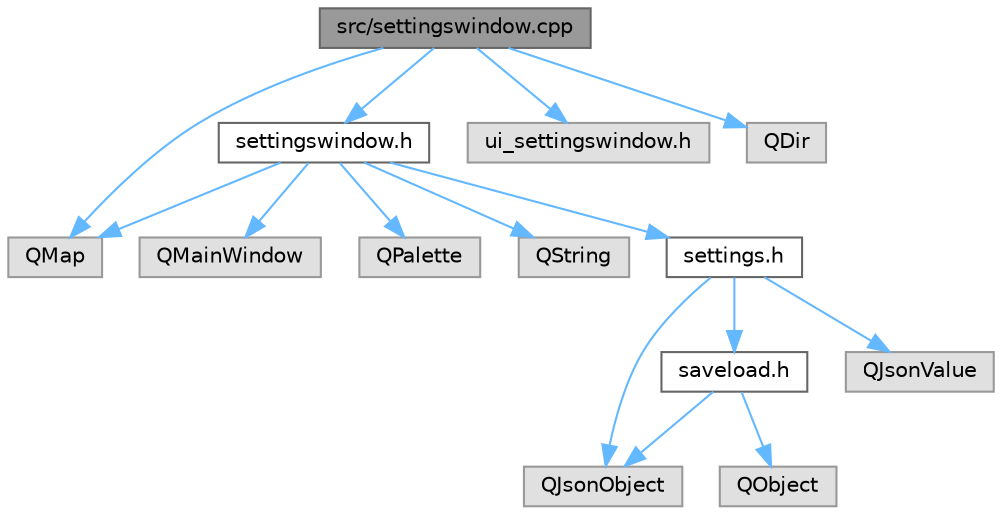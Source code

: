 digraph "src/settingswindow.cpp"
{
 // LATEX_PDF_SIZE
  bgcolor="transparent";
  edge [fontname=Helvetica,fontsize=10,labelfontname=Helvetica,labelfontsize=10];
  node [fontname=Helvetica,fontsize=10,shape=box,height=0.2,width=0.4];
  Node1 [id="Node000001",label="src/settingswindow.cpp",height=0.2,width=0.4,color="gray40", fillcolor="grey60", style="filled", fontcolor="black",tooltip=" "];
  Node1 -> Node2 [id="edge15_Node000001_Node000002",color="steelblue1",style="solid",tooltip=" "];
  Node2 [id="Node000002",label="settingswindow.h",height=0.2,width=0.4,color="grey40", fillcolor="white", style="filled",URL="$settingswindow_8h.html",tooltip=" "];
  Node2 -> Node3 [id="edge16_Node000002_Node000003",color="steelblue1",style="solid",tooltip=" "];
  Node3 [id="Node000003",label="QMainWindow",height=0.2,width=0.4,color="grey60", fillcolor="#E0E0E0", style="filled",tooltip=" "];
  Node2 -> Node4 [id="edge17_Node000002_Node000004",color="steelblue1",style="solid",tooltip=" "];
  Node4 [id="Node000004",label="QMap",height=0.2,width=0.4,color="grey60", fillcolor="#E0E0E0", style="filled",tooltip=" "];
  Node2 -> Node5 [id="edge18_Node000002_Node000005",color="steelblue1",style="solid",tooltip=" "];
  Node5 [id="Node000005",label="QPalette",height=0.2,width=0.4,color="grey60", fillcolor="#E0E0E0", style="filled",tooltip=" "];
  Node2 -> Node6 [id="edge19_Node000002_Node000006",color="steelblue1",style="solid",tooltip=" "];
  Node6 [id="Node000006",label="QString",height=0.2,width=0.4,color="grey60", fillcolor="#E0E0E0", style="filled",tooltip=" "];
  Node2 -> Node7 [id="edge20_Node000002_Node000007",color="steelblue1",style="solid",tooltip=" "];
  Node7 [id="Node000007",label="settings.h",height=0.2,width=0.4,color="grey40", fillcolor="white", style="filled",URL="$settings_8h.html",tooltip=" "];
  Node7 -> Node8 [id="edge21_Node000007_Node000008",color="steelblue1",style="solid",tooltip=" "];
  Node8 [id="Node000008",label="saveload.h",height=0.2,width=0.4,color="grey40", fillcolor="white", style="filled",URL="$saveload_8h.html",tooltip=" "];
  Node8 -> Node9 [id="edge22_Node000008_Node000009",color="steelblue1",style="solid",tooltip=" "];
  Node9 [id="Node000009",label="QJsonObject",height=0.2,width=0.4,color="grey60", fillcolor="#E0E0E0", style="filled",tooltip=" "];
  Node8 -> Node10 [id="edge23_Node000008_Node000010",color="steelblue1",style="solid",tooltip=" "];
  Node10 [id="Node000010",label="QObject",height=0.2,width=0.4,color="grey60", fillcolor="#E0E0E0", style="filled",tooltip=" "];
  Node7 -> Node9 [id="edge24_Node000007_Node000009",color="steelblue1",style="solid",tooltip=" "];
  Node7 -> Node11 [id="edge25_Node000007_Node000011",color="steelblue1",style="solid",tooltip=" "];
  Node11 [id="Node000011",label="QJsonValue",height=0.2,width=0.4,color="grey60", fillcolor="#E0E0E0", style="filled",tooltip=" "];
  Node1 -> Node12 [id="edge26_Node000001_Node000012",color="steelblue1",style="solid",tooltip=" "];
  Node12 [id="Node000012",label="ui_settingswindow.h",height=0.2,width=0.4,color="grey60", fillcolor="#E0E0E0", style="filled",tooltip=" "];
  Node1 -> Node13 [id="edge27_Node000001_Node000013",color="steelblue1",style="solid",tooltip=" "];
  Node13 [id="Node000013",label="QDir",height=0.2,width=0.4,color="grey60", fillcolor="#E0E0E0", style="filled",tooltip=" "];
  Node1 -> Node4 [id="edge28_Node000001_Node000004",color="steelblue1",style="solid",tooltip=" "];
}
